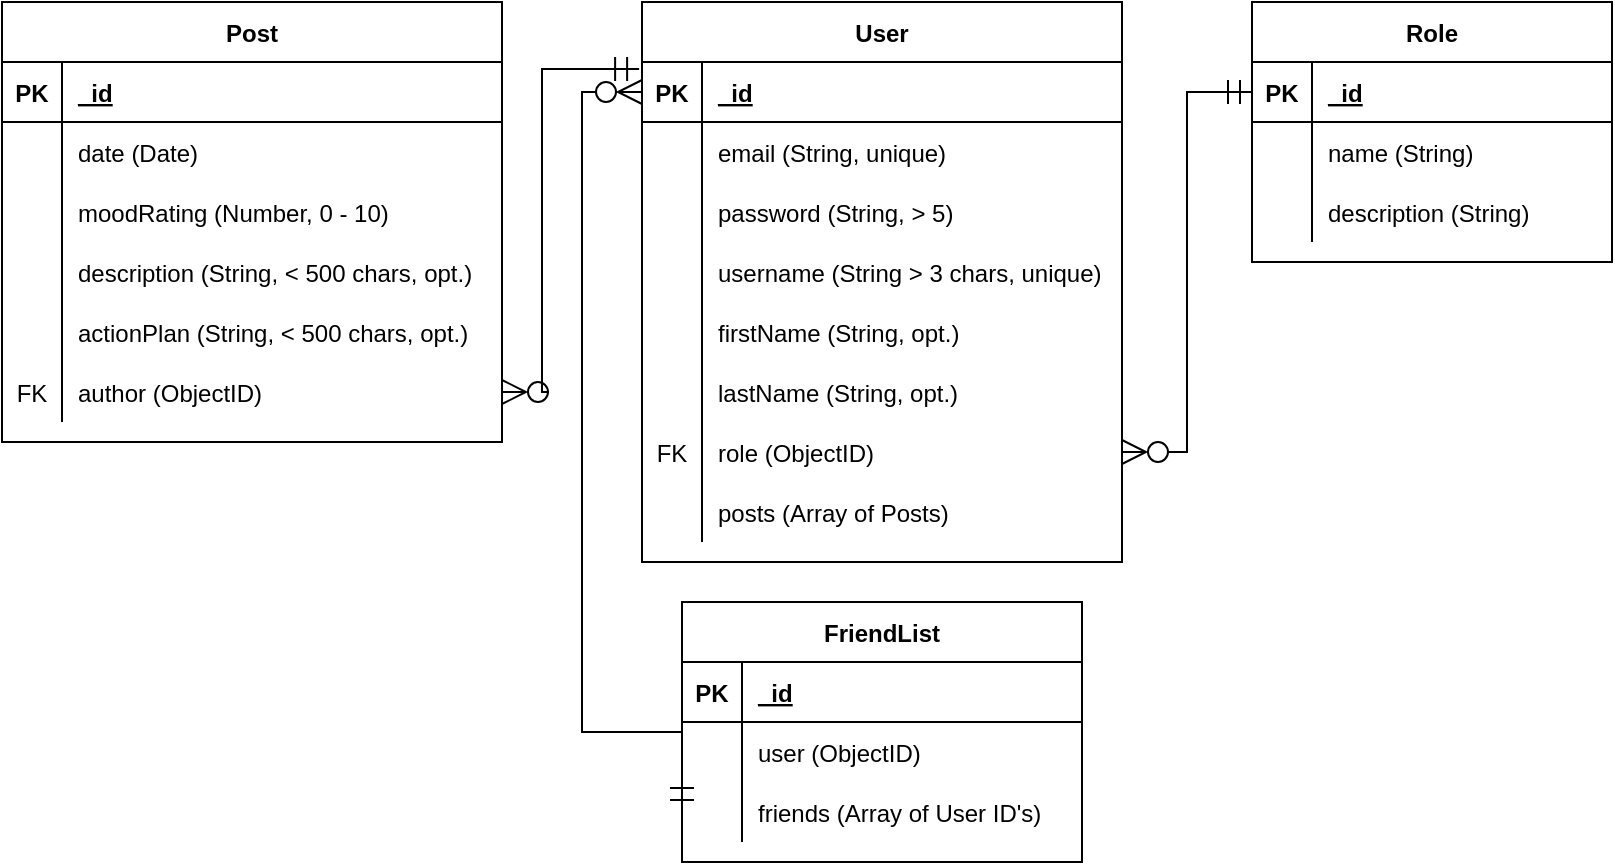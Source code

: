 <mxfile version="20.3.0" type="device"><diagram id="R2lEEEUBdFMjLlhIrx00" name="Page-1"><mxGraphModel dx="1665" dy="440" grid="1" gridSize="10" guides="1" tooltips="1" connect="1" arrows="1" fold="1" page="1" pageScale="1" pageWidth="850" pageHeight="1100" math="0" shadow="0" extFonts="Permanent Marker^https://fonts.googleapis.com/css?family=Permanent+Marker"><root><mxCell id="0"/><mxCell id="1" parent="0"/><mxCell id="fuW8mc6BNtb2TazrBez3-1" value="User" style="shape=table;startSize=30;container=1;collapsible=1;childLayout=tableLayout;fixedRows=1;rowLines=0;fontStyle=1;align=center;resizeLast=1;" vertex="1" parent="1"><mxGeometry x="30" y="160" width="240" height="280" as="geometry"/></mxCell><mxCell id="fuW8mc6BNtb2TazrBez3-2" value="" style="shape=tableRow;horizontal=0;startSize=0;swimlaneHead=0;swimlaneBody=0;fillColor=none;collapsible=0;dropTarget=0;points=[[0,0.5],[1,0.5]];portConstraint=eastwest;top=0;left=0;right=0;bottom=1;" vertex="1" parent="fuW8mc6BNtb2TazrBez3-1"><mxGeometry y="30" width="240" height="30" as="geometry"/></mxCell><mxCell id="fuW8mc6BNtb2TazrBez3-3" value="PK" style="shape=partialRectangle;connectable=0;fillColor=none;top=0;left=0;bottom=0;right=0;fontStyle=1;overflow=hidden;" vertex="1" parent="fuW8mc6BNtb2TazrBez3-2"><mxGeometry width="30" height="30" as="geometry"><mxRectangle width="30" height="30" as="alternateBounds"/></mxGeometry></mxCell><mxCell id="fuW8mc6BNtb2TazrBez3-4" value="_id" style="shape=partialRectangle;connectable=0;fillColor=none;top=0;left=0;bottom=0;right=0;align=left;spacingLeft=6;fontStyle=5;overflow=hidden;" vertex="1" parent="fuW8mc6BNtb2TazrBez3-2"><mxGeometry x="30" width="210" height="30" as="geometry"><mxRectangle width="210" height="30" as="alternateBounds"/></mxGeometry></mxCell><mxCell id="fuW8mc6BNtb2TazrBez3-5" value="" style="shape=tableRow;horizontal=0;startSize=0;swimlaneHead=0;swimlaneBody=0;fillColor=none;collapsible=0;dropTarget=0;points=[[0,0.5],[1,0.5]];portConstraint=eastwest;top=0;left=0;right=0;bottom=0;" vertex="1" parent="fuW8mc6BNtb2TazrBez3-1"><mxGeometry y="60" width="240" height="30" as="geometry"/></mxCell><mxCell id="fuW8mc6BNtb2TazrBez3-6" value="" style="shape=partialRectangle;connectable=0;fillColor=none;top=0;left=0;bottom=0;right=0;editable=1;overflow=hidden;" vertex="1" parent="fuW8mc6BNtb2TazrBez3-5"><mxGeometry width="30" height="30" as="geometry"><mxRectangle width="30" height="30" as="alternateBounds"/></mxGeometry></mxCell><mxCell id="fuW8mc6BNtb2TazrBez3-7" value="email (String, unique)" style="shape=partialRectangle;connectable=0;fillColor=none;top=0;left=0;bottom=0;right=0;align=left;spacingLeft=6;overflow=hidden;" vertex="1" parent="fuW8mc6BNtb2TazrBez3-5"><mxGeometry x="30" width="210" height="30" as="geometry"><mxRectangle width="210" height="30" as="alternateBounds"/></mxGeometry></mxCell><mxCell id="fuW8mc6BNtb2TazrBez3-8" value="" style="shape=tableRow;horizontal=0;startSize=0;swimlaneHead=0;swimlaneBody=0;fillColor=none;collapsible=0;dropTarget=0;points=[[0,0.5],[1,0.5]];portConstraint=eastwest;top=0;left=0;right=0;bottom=0;" vertex="1" parent="fuW8mc6BNtb2TazrBez3-1"><mxGeometry y="90" width="240" height="30" as="geometry"/></mxCell><mxCell id="fuW8mc6BNtb2TazrBez3-9" value="" style="shape=partialRectangle;connectable=0;fillColor=none;top=0;left=0;bottom=0;right=0;editable=1;overflow=hidden;" vertex="1" parent="fuW8mc6BNtb2TazrBez3-8"><mxGeometry width="30" height="30" as="geometry"><mxRectangle width="30" height="30" as="alternateBounds"/></mxGeometry></mxCell><mxCell id="fuW8mc6BNtb2TazrBez3-10" value="password (String, &gt; 5)" style="shape=partialRectangle;connectable=0;fillColor=none;top=0;left=0;bottom=0;right=0;align=left;spacingLeft=6;overflow=hidden;" vertex="1" parent="fuW8mc6BNtb2TazrBez3-8"><mxGeometry x="30" width="210" height="30" as="geometry"><mxRectangle width="210" height="30" as="alternateBounds"/></mxGeometry></mxCell><mxCell id="fuW8mc6BNtb2TazrBez3-11" value="" style="shape=tableRow;horizontal=0;startSize=0;swimlaneHead=0;swimlaneBody=0;fillColor=none;collapsible=0;dropTarget=0;points=[[0,0.5],[1,0.5]];portConstraint=eastwest;top=0;left=0;right=0;bottom=0;" vertex="1" parent="fuW8mc6BNtb2TazrBez3-1"><mxGeometry y="120" width="240" height="30" as="geometry"/></mxCell><mxCell id="fuW8mc6BNtb2TazrBez3-12" value="" style="shape=partialRectangle;connectable=0;fillColor=none;top=0;left=0;bottom=0;right=0;editable=1;overflow=hidden;" vertex="1" parent="fuW8mc6BNtb2TazrBez3-11"><mxGeometry width="30" height="30" as="geometry"><mxRectangle width="30" height="30" as="alternateBounds"/></mxGeometry></mxCell><mxCell id="fuW8mc6BNtb2TazrBez3-13" value="username (String &gt; 3 chars, unique)" style="shape=partialRectangle;connectable=0;fillColor=none;top=0;left=0;bottom=0;right=0;align=left;spacingLeft=6;overflow=hidden;" vertex="1" parent="fuW8mc6BNtb2TazrBez3-11"><mxGeometry x="30" width="210" height="30" as="geometry"><mxRectangle width="210" height="30" as="alternateBounds"/></mxGeometry></mxCell><mxCell id="fuW8mc6BNtb2TazrBez3-14" value="" style="shape=tableRow;horizontal=0;startSize=0;swimlaneHead=0;swimlaneBody=0;fillColor=none;collapsible=0;dropTarget=0;points=[[0,0.5],[1,0.5]];portConstraint=eastwest;top=0;left=0;right=0;bottom=0;" vertex="1" parent="fuW8mc6BNtb2TazrBez3-1"><mxGeometry y="150" width="240" height="30" as="geometry"/></mxCell><mxCell id="fuW8mc6BNtb2TazrBez3-15" value="" style="shape=partialRectangle;connectable=0;fillColor=none;top=0;left=0;bottom=0;right=0;editable=1;overflow=hidden;" vertex="1" parent="fuW8mc6BNtb2TazrBez3-14"><mxGeometry width="30" height="30" as="geometry"><mxRectangle width="30" height="30" as="alternateBounds"/></mxGeometry></mxCell><mxCell id="fuW8mc6BNtb2TazrBez3-16" value="firstName (String, opt.)" style="shape=partialRectangle;connectable=0;fillColor=none;top=0;left=0;bottom=0;right=0;align=left;spacingLeft=6;overflow=hidden;" vertex="1" parent="fuW8mc6BNtb2TazrBez3-14"><mxGeometry x="30" width="210" height="30" as="geometry"><mxRectangle width="210" height="30" as="alternateBounds"/></mxGeometry></mxCell><mxCell id="fuW8mc6BNtb2TazrBez3-98" value="" style="shape=tableRow;horizontal=0;startSize=0;swimlaneHead=0;swimlaneBody=0;fillColor=none;collapsible=0;dropTarget=0;points=[[0,0.5],[1,0.5]];portConstraint=eastwest;top=0;left=0;right=0;bottom=0;" vertex="1" parent="fuW8mc6BNtb2TazrBez3-1"><mxGeometry y="180" width="240" height="30" as="geometry"/></mxCell><mxCell id="fuW8mc6BNtb2TazrBez3-99" value="" style="shape=partialRectangle;connectable=0;fillColor=none;top=0;left=0;bottom=0;right=0;editable=1;overflow=hidden;" vertex="1" parent="fuW8mc6BNtb2TazrBez3-98"><mxGeometry width="30" height="30" as="geometry"><mxRectangle width="30" height="30" as="alternateBounds"/></mxGeometry></mxCell><mxCell id="fuW8mc6BNtb2TazrBez3-100" value="lastName (String, opt.)" style="shape=partialRectangle;connectable=0;fillColor=none;top=0;left=0;bottom=0;right=0;align=left;spacingLeft=6;overflow=hidden;" vertex="1" parent="fuW8mc6BNtb2TazrBez3-98"><mxGeometry x="30" width="210" height="30" as="geometry"><mxRectangle width="210" height="30" as="alternateBounds"/></mxGeometry></mxCell><mxCell id="fuW8mc6BNtb2TazrBez3-17" value="" style="shape=tableRow;horizontal=0;startSize=0;swimlaneHead=0;swimlaneBody=0;fillColor=none;collapsible=0;dropTarget=0;points=[[0,0.5],[1,0.5]];portConstraint=eastwest;top=0;left=0;right=0;bottom=0;" vertex="1" parent="fuW8mc6BNtb2TazrBez3-1"><mxGeometry y="210" width="240" height="30" as="geometry"/></mxCell><mxCell id="fuW8mc6BNtb2TazrBez3-18" value="FK" style="shape=partialRectangle;connectable=0;fillColor=none;top=0;left=0;bottom=0;right=0;editable=1;overflow=hidden;" vertex="1" parent="fuW8mc6BNtb2TazrBez3-17"><mxGeometry width="30" height="30" as="geometry"><mxRectangle width="30" height="30" as="alternateBounds"/></mxGeometry></mxCell><mxCell id="fuW8mc6BNtb2TazrBez3-19" value="role (ObjectID)" style="shape=partialRectangle;connectable=0;fillColor=none;top=0;left=0;bottom=0;right=0;align=left;spacingLeft=6;overflow=hidden;" vertex="1" parent="fuW8mc6BNtb2TazrBez3-17"><mxGeometry x="30" width="210" height="30" as="geometry"><mxRectangle width="210" height="30" as="alternateBounds"/></mxGeometry></mxCell><mxCell id="fuW8mc6BNtb2TazrBez3-92" value="" style="shape=tableRow;horizontal=0;startSize=0;swimlaneHead=0;swimlaneBody=0;fillColor=none;collapsible=0;dropTarget=0;points=[[0,0.5],[1,0.5]];portConstraint=eastwest;top=0;left=0;right=0;bottom=0;" vertex="1" parent="fuW8mc6BNtb2TazrBez3-1"><mxGeometry y="240" width="240" height="30" as="geometry"/></mxCell><mxCell id="fuW8mc6BNtb2TazrBez3-93" value="" style="shape=partialRectangle;connectable=0;fillColor=none;top=0;left=0;bottom=0;right=0;editable=1;overflow=hidden;" vertex="1" parent="fuW8mc6BNtb2TazrBez3-92"><mxGeometry width="30" height="30" as="geometry"><mxRectangle width="30" height="30" as="alternateBounds"/></mxGeometry></mxCell><mxCell id="fuW8mc6BNtb2TazrBez3-94" value="posts (Array of Posts)" style="shape=partialRectangle;connectable=0;fillColor=none;top=0;left=0;bottom=0;right=0;align=left;spacingLeft=6;overflow=hidden;" vertex="1" parent="fuW8mc6BNtb2TazrBez3-92"><mxGeometry x="30" width="210" height="30" as="geometry"><mxRectangle width="210" height="30" as="alternateBounds"/></mxGeometry></mxCell><mxCell id="fuW8mc6BNtb2TazrBez3-20" value="Role" style="shape=table;startSize=30;container=1;collapsible=1;childLayout=tableLayout;fixedRows=1;rowLines=0;fontStyle=1;align=center;resizeLast=1;" vertex="1" parent="1"><mxGeometry x="335" y="160" width="180" height="130" as="geometry"/></mxCell><mxCell id="fuW8mc6BNtb2TazrBez3-21" value="" style="shape=tableRow;horizontal=0;startSize=0;swimlaneHead=0;swimlaneBody=0;fillColor=none;collapsible=0;dropTarget=0;points=[[0,0.5],[1,0.5]];portConstraint=eastwest;top=0;left=0;right=0;bottom=1;" vertex="1" parent="fuW8mc6BNtb2TazrBez3-20"><mxGeometry y="30" width="180" height="30" as="geometry"/></mxCell><mxCell id="fuW8mc6BNtb2TazrBez3-22" value="PK" style="shape=partialRectangle;connectable=0;fillColor=none;top=0;left=0;bottom=0;right=0;fontStyle=1;overflow=hidden;" vertex="1" parent="fuW8mc6BNtb2TazrBez3-21"><mxGeometry width="30" height="30" as="geometry"><mxRectangle width="30" height="30" as="alternateBounds"/></mxGeometry></mxCell><mxCell id="fuW8mc6BNtb2TazrBez3-23" value="_id" style="shape=partialRectangle;connectable=0;fillColor=none;top=0;left=0;bottom=0;right=0;align=left;spacingLeft=6;fontStyle=5;overflow=hidden;" vertex="1" parent="fuW8mc6BNtb2TazrBez3-21"><mxGeometry x="30" width="150" height="30" as="geometry"><mxRectangle width="150" height="30" as="alternateBounds"/></mxGeometry></mxCell><mxCell id="fuW8mc6BNtb2TazrBez3-24" value="" style="shape=tableRow;horizontal=0;startSize=0;swimlaneHead=0;swimlaneBody=0;fillColor=none;collapsible=0;dropTarget=0;points=[[0,0.5],[1,0.5]];portConstraint=eastwest;top=0;left=0;right=0;bottom=0;" vertex="1" parent="fuW8mc6BNtb2TazrBez3-20"><mxGeometry y="60" width="180" height="30" as="geometry"/></mxCell><mxCell id="fuW8mc6BNtb2TazrBez3-25" value="" style="shape=partialRectangle;connectable=0;fillColor=none;top=0;left=0;bottom=0;right=0;editable=1;overflow=hidden;" vertex="1" parent="fuW8mc6BNtb2TazrBez3-24"><mxGeometry width="30" height="30" as="geometry"><mxRectangle width="30" height="30" as="alternateBounds"/></mxGeometry></mxCell><mxCell id="fuW8mc6BNtb2TazrBez3-26" value="name (String)" style="shape=partialRectangle;connectable=0;fillColor=none;top=0;left=0;bottom=0;right=0;align=left;spacingLeft=6;overflow=hidden;" vertex="1" parent="fuW8mc6BNtb2TazrBez3-24"><mxGeometry x="30" width="150" height="30" as="geometry"><mxRectangle width="150" height="30" as="alternateBounds"/></mxGeometry></mxCell><mxCell id="fuW8mc6BNtb2TazrBez3-27" value="" style="shape=tableRow;horizontal=0;startSize=0;swimlaneHead=0;swimlaneBody=0;fillColor=none;collapsible=0;dropTarget=0;points=[[0,0.5],[1,0.5]];portConstraint=eastwest;top=0;left=0;right=0;bottom=0;" vertex="1" parent="fuW8mc6BNtb2TazrBez3-20"><mxGeometry y="90" width="180" height="30" as="geometry"/></mxCell><mxCell id="fuW8mc6BNtb2TazrBez3-28" value="" style="shape=partialRectangle;connectable=0;fillColor=none;top=0;left=0;bottom=0;right=0;editable=1;overflow=hidden;" vertex="1" parent="fuW8mc6BNtb2TazrBez3-27"><mxGeometry width="30" height="30" as="geometry"><mxRectangle width="30" height="30" as="alternateBounds"/></mxGeometry></mxCell><mxCell id="fuW8mc6BNtb2TazrBez3-29" value="description (String)" style="shape=partialRectangle;connectable=0;fillColor=none;top=0;left=0;bottom=0;right=0;align=left;spacingLeft=6;overflow=hidden;" vertex="1" parent="fuW8mc6BNtb2TazrBez3-27"><mxGeometry x="30" width="150" height="30" as="geometry"><mxRectangle width="150" height="30" as="alternateBounds"/></mxGeometry></mxCell><mxCell id="fuW8mc6BNtb2TazrBez3-41" style="edgeStyle=orthogonalEdgeStyle;rounded=0;orthogonalLoop=1;jettySize=auto;html=1;endArrow=ERmandOne;endFill=0;startArrow=ERzeroToMany;startFill=0;strokeWidth=1;endSize=10;startSize=10;" edge="1" parent="1" source="fuW8mc6BNtb2TazrBez3-17" target="fuW8mc6BNtb2TazrBez3-21"><mxGeometry relative="1" as="geometry"/></mxCell><mxCell id="fuW8mc6BNtb2TazrBez3-42" value="Post" style="shape=table;startSize=30;container=1;collapsible=1;childLayout=tableLayout;fixedRows=1;rowLines=0;fontStyle=1;align=center;resizeLast=1;" vertex="1" parent="1"><mxGeometry x="-290" y="160" width="250" height="220" as="geometry"/></mxCell><mxCell id="fuW8mc6BNtb2TazrBez3-43" value="" style="shape=tableRow;horizontal=0;startSize=0;swimlaneHead=0;swimlaneBody=0;fillColor=none;collapsible=0;dropTarget=0;points=[[0,0.5],[1,0.5]];portConstraint=eastwest;top=0;left=0;right=0;bottom=1;" vertex="1" parent="fuW8mc6BNtb2TazrBez3-42"><mxGeometry y="30" width="250" height="30" as="geometry"/></mxCell><mxCell id="fuW8mc6BNtb2TazrBez3-44" value="PK" style="shape=partialRectangle;connectable=0;fillColor=none;top=0;left=0;bottom=0;right=0;fontStyle=1;overflow=hidden;" vertex="1" parent="fuW8mc6BNtb2TazrBez3-43"><mxGeometry width="30" height="30" as="geometry"><mxRectangle width="30" height="30" as="alternateBounds"/></mxGeometry></mxCell><mxCell id="fuW8mc6BNtb2TazrBez3-45" value="_id" style="shape=partialRectangle;connectable=0;fillColor=none;top=0;left=0;bottom=0;right=0;align=left;spacingLeft=6;fontStyle=5;overflow=hidden;" vertex="1" parent="fuW8mc6BNtb2TazrBez3-43"><mxGeometry x="30" width="220" height="30" as="geometry"><mxRectangle width="220" height="30" as="alternateBounds"/></mxGeometry></mxCell><mxCell id="fuW8mc6BNtb2TazrBez3-46" value="" style="shape=tableRow;horizontal=0;startSize=0;swimlaneHead=0;swimlaneBody=0;fillColor=none;collapsible=0;dropTarget=0;points=[[0,0.5],[1,0.5]];portConstraint=eastwest;top=0;left=0;right=0;bottom=0;" vertex="1" parent="fuW8mc6BNtb2TazrBez3-42"><mxGeometry y="60" width="250" height="30" as="geometry"/></mxCell><mxCell id="fuW8mc6BNtb2TazrBez3-47" value="" style="shape=partialRectangle;connectable=0;fillColor=none;top=0;left=0;bottom=0;right=0;editable=1;overflow=hidden;" vertex="1" parent="fuW8mc6BNtb2TazrBez3-46"><mxGeometry width="30" height="30" as="geometry"><mxRectangle width="30" height="30" as="alternateBounds"/></mxGeometry></mxCell><mxCell id="fuW8mc6BNtb2TazrBez3-48" value="date (Date)" style="shape=partialRectangle;connectable=0;fillColor=none;top=0;left=0;bottom=0;right=0;align=left;spacingLeft=6;overflow=hidden;" vertex="1" parent="fuW8mc6BNtb2TazrBez3-46"><mxGeometry x="30" width="220" height="30" as="geometry"><mxRectangle width="220" height="30" as="alternateBounds"/></mxGeometry></mxCell><mxCell id="fuW8mc6BNtb2TazrBez3-49" value="" style="shape=tableRow;horizontal=0;startSize=0;swimlaneHead=0;swimlaneBody=0;fillColor=none;collapsible=0;dropTarget=0;points=[[0,0.5],[1,0.5]];portConstraint=eastwest;top=0;left=0;right=0;bottom=0;" vertex="1" parent="fuW8mc6BNtb2TazrBez3-42"><mxGeometry y="90" width="250" height="30" as="geometry"/></mxCell><mxCell id="fuW8mc6BNtb2TazrBez3-50" value="" style="shape=partialRectangle;connectable=0;fillColor=none;top=0;left=0;bottom=0;right=0;editable=1;overflow=hidden;" vertex="1" parent="fuW8mc6BNtb2TazrBez3-49"><mxGeometry width="30" height="30" as="geometry"><mxRectangle width="30" height="30" as="alternateBounds"/></mxGeometry></mxCell><mxCell id="fuW8mc6BNtb2TazrBez3-51" value="moodRating (Number, 0 - 10)" style="shape=partialRectangle;connectable=0;fillColor=none;top=0;left=0;bottom=0;right=0;align=left;spacingLeft=6;overflow=hidden;" vertex="1" parent="fuW8mc6BNtb2TazrBez3-49"><mxGeometry x="30" width="220" height="30" as="geometry"><mxRectangle width="220" height="30" as="alternateBounds"/></mxGeometry></mxCell><mxCell id="fuW8mc6BNtb2TazrBez3-52" value="" style="shape=tableRow;horizontal=0;startSize=0;swimlaneHead=0;swimlaneBody=0;fillColor=none;collapsible=0;dropTarget=0;points=[[0,0.5],[1,0.5]];portConstraint=eastwest;top=0;left=0;right=0;bottom=0;" vertex="1" parent="fuW8mc6BNtb2TazrBez3-42"><mxGeometry y="120" width="250" height="30" as="geometry"/></mxCell><mxCell id="fuW8mc6BNtb2TazrBez3-53" value="" style="shape=partialRectangle;connectable=0;fillColor=none;top=0;left=0;bottom=0;right=0;editable=1;overflow=hidden;" vertex="1" parent="fuW8mc6BNtb2TazrBez3-52"><mxGeometry width="30" height="30" as="geometry"><mxRectangle width="30" height="30" as="alternateBounds"/></mxGeometry></mxCell><mxCell id="fuW8mc6BNtb2TazrBez3-54" value="description (String, &lt; 500 chars, opt.)" style="shape=partialRectangle;connectable=0;fillColor=none;top=0;left=0;bottom=0;right=0;align=left;spacingLeft=6;overflow=hidden;" vertex="1" parent="fuW8mc6BNtb2TazrBez3-52"><mxGeometry x="30" width="220" height="30" as="geometry"><mxRectangle width="220" height="30" as="alternateBounds"/></mxGeometry></mxCell><mxCell id="fuW8mc6BNtb2TazrBez3-95" value="" style="shape=tableRow;horizontal=0;startSize=0;swimlaneHead=0;swimlaneBody=0;fillColor=none;collapsible=0;dropTarget=0;points=[[0,0.5],[1,0.5]];portConstraint=eastwest;top=0;left=0;right=0;bottom=0;" vertex="1" parent="fuW8mc6BNtb2TazrBez3-42"><mxGeometry y="150" width="250" height="30" as="geometry"/></mxCell><mxCell id="fuW8mc6BNtb2TazrBez3-96" value="" style="shape=partialRectangle;connectable=0;fillColor=none;top=0;left=0;bottom=0;right=0;editable=1;overflow=hidden;" vertex="1" parent="fuW8mc6BNtb2TazrBez3-95"><mxGeometry width="30" height="30" as="geometry"><mxRectangle width="30" height="30" as="alternateBounds"/></mxGeometry></mxCell><mxCell id="fuW8mc6BNtb2TazrBez3-97" value="actionPlan (String, &lt; 500 chars, opt.)" style="shape=partialRectangle;connectable=0;fillColor=none;top=0;left=0;bottom=0;right=0;align=left;spacingLeft=6;overflow=hidden;" vertex="1" parent="fuW8mc6BNtb2TazrBez3-95"><mxGeometry x="30" width="220" height="30" as="geometry"><mxRectangle width="220" height="30" as="alternateBounds"/></mxGeometry></mxCell><mxCell id="fuW8mc6BNtb2TazrBez3-58" value="" style="shape=tableRow;horizontal=0;startSize=0;swimlaneHead=0;swimlaneBody=0;fillColor=none;collapsible=0;dropTarget=0;points=[[0,0.5],[1,0.5]];portConstraint=eastwest;top=0;left=0;right=0;bottom=0;" vertex="1" parent="fuW8mc6BNtb2TazrBez3-42"><mxGeometry y="180" width="250" height="30" as="geometry"/></mxCell><mxCell id="fuW8mc6BNtb2TazrBez3-59" value="FK" style="shape=partialRectangle;connectable=0;fillColor=none;top=0;left=0;bottom=0;right=0;editable=1;overflow=hidden;" vertex="1" parent="fuW8mc6BNtb2TazrBez3-58"><mxGeometry width="30" height="30" as="geometry"><mxRectangle width="30" height="30" as="alternateBounds"/></mxGeometry></mxCell><mxCell id="fuW8mc6BNtb2TazrBez3-60" value="author (ObjectID)" style="shape=partialRectangle;connectable=0;fillColor=none;top=0;left=0;bottom=0;right=0;align=left;spacingLeft=6;overflow=hidden;" vertex="1" parent="fuW8mc6BNtb2TazrBez3-58"><mxGeometry x="30" width="220" height="30" as="geometry"><mxRectangle width="220" height="30" as="alternateBounds"/></mxGeometry></mxCell><mxCell id="fuW8mc6BNtb2TazrBez3-61" style="edgeStyle=orthogonalEdgeStyle;rounded=0;orthogonalLoop=1;jettySize=auto;html=1;entryX=-0.006;entryY=0.117;entryDx=0;entryDy=0;strokeWidth=1;startArrow=ERzeroToMany;startFill=0;endArrow=ERmandOne;endFill=0;startSize=10;endSize=10;entryPerimeter=0;" edge="1" parent="1" source="fuW8mc6BNtb2TazrBez3-58" target="fuW8mc6BNtb2TazrBez3-2"><mxGeometry relative="1" as="geometry"><Array as="points"><mxPoint x="-20" y="355"/><mxPoint x="-20" y="194"/></Array></mxGeometry></mxCell><mxCell id="fuW8mc6BNtb2TazrBez3-62" value="FriendList" style="shape=table;startSize=30;container=1;collapsible=1;childLayout=tableLayout;fixedRows=1;rowLines=0;fontStyle=1;align=center;resizeLast=1;" vertex="1" parent="1"><mxGeometry x="50" y="460" width="200" height="130" as="geometry"/></mxCell><mxCell id="fuW8mc6BNtb2TazrBez3-63" value="" style="shape=tableRow;horizontal=0;startSize=0;swimlaneHead=0;swimlaneBody=0;fillColor=none;collapsible=0;dropTarget=0;points=[[0,0.5],[1,0.5]];portConstraint=eastwest;top=0;left=0;right=0;bottom=1;" vertex="1" parent="fuW8mc6BNtb2TazrBez3-62"><mxGeometry y="30" width="200" height="30" as="geometry"/></mxCell><mxCell id="fuW8mc6BNtb2TazrBez3-64" value="PK" style="shape=partialRectangle;connectable=0;fillColor=none;top=0;left=0;bottom=0;right=0;fontStyle=1;overflow=hidden;" vertex="1" parent="fuW8mc6BNtb2TazrBez3-63"><mxGeometry width="30" height="30" as="geometry"><mxRectangle width="30" height="30" as="alternateBounds"/></mxGeometry></mxCell><mxCell id="fuW8mc6BNtb2TazrBez3-65" value="_id" style="shape=partialRectangle;connectable=0;fillColor=none;top=0;left=0;bottom=0;right=0;align=left;spacingLeft=6;fontStyle=5;overflow=hidden;" vertex="1" parent="fuW8mc6BNtb2TazrBez3-63"><mxGeometry x="30" width="170" height="30" as="geometry"><mxRectangle width="170" height="30" as="alternateBounds"/></mxGeometry></mxCell><mxCell id="fuW8mc6BNtb2TazrBez3-66" value="" style="shape=tableRow;horizontal=0;startSize=0;swimlaneHead=0;swimlaneBody=0;fillColor=none;collapsible=0;dropTarget=0;points=[[0,0.5],[1,0.5]];portConstraint=eastwest;top=0;left=0;right=0;bottom=0;" vertex="1" parent="fuW8mc6BNtb2TazrBez3-62"><mxGeometry y="60" width="200" height="30" as="geometry"/></mxCell><mxCell id="fuW8mc6BNtb2TazrBez3-67" value="" style="shape=partialRectangle;connectable=0;fillColor=none;top=0;left=0;bottom=0;right=0;editable=1;overflow=hidden;" vertex="1" parent="fuW8mc6BNtb2TazrBez3-66"><mxGeometry width="30" height="30" as="geometry"><mxRectangle width="30" height="30" as="alternateBounds"/></mxGeometry></mxCell><mxCell id="fuW8mc6BNtb2TazrBez3-68" value="user (ObjectID)" style="shape=partialRectangle;connectable=0;fillColor=none;top=0;left=0;bottom=0;right=0;align=left;spacingLeft=6;overflow=hidden;" vertex="1" parent="fuW8mc6BNtb2TazrBez3-66"><mxGeometry x="30" width="170" height="30" as="geometry"><mxRectangle width="170" height="30" as="alternateBounds"/></mxGeometry></mxCell><mxCell id="fuW8mc6BNtb2TazrBez3-69" value="" style="shape=tableRow;horizontal=0;startSize=0;swimlaneHead=0;swimlaneBody=0;fillColor=none;collapsible=0;dropTarget=0;points=[[0,0.5],[1,0.5]];portConstraint=eastwest;top=0;left=0;right=0;bottom=0;" vertex="1" parent="fuW8mc6BNtb2TazrBez3-62"><mxGeometry y="90" width="200" height="30" as="geometry"/></mxCell><mxCell id="fuW8mc6BNtb2TazrBez3-70" value="" style="shape=partialRectangle;connectable=0;fillColor=none;top=0;left=0;bottom=0;right=0;editable=1;overflow=hidden;" vertex="1" parent="fuW8mc6BNtb2TazrBez3-69"><mxGeometry width="30" height="30" as="geometry"><mxRectangle width="30" height="30" as="alternateBounds"/></mxGeometry></mxCell><mxCell id="fuW8mc6BNtb2TazrBez3-71" value="friends (Array of User ID's)" style="shape=partialRectangle;connectable=0;fillColor=none;top=0;left=0;bottom=0;right=0;align=left;spacingLeft=6;overflow=hidden;" vertex="1" parent="fuW8mc6BNtb2TazrBez3-69"><mxGeometry x="30" width="170" height="30" as="geometry"><mxRectangle width="170" height="30" as="alternateBounds"/></mxGeometry></mxCell><mxCell id="fuW8mc6BNtb2TazrBez3-72" style="edgeStyle=orthogonalEdgeStyle;rounded=0;orthogonalLoop=1;jettySize=auto;html=1;strokeWidth=1;startArrow=ERzeroToMany;startFill=0;endArrow=ERmandOne;endFill=0;startSize=10;endSize=10;entryX=0;entryY=0.5;entryDx=0;entryDy=0;" edge="1" parent="1" source="fuW8mc6BNtb2TazrBez3-2" target="fuW8mc6BNtb2TazrBez3-69"><mxGeometry relative="1" as="geometry"><Array as="points"><mxPoint y="205"/><mxPoint y="525"/></Array></mxGeometry></mxCell></root></mxGraphModel></diagram></mxfile>